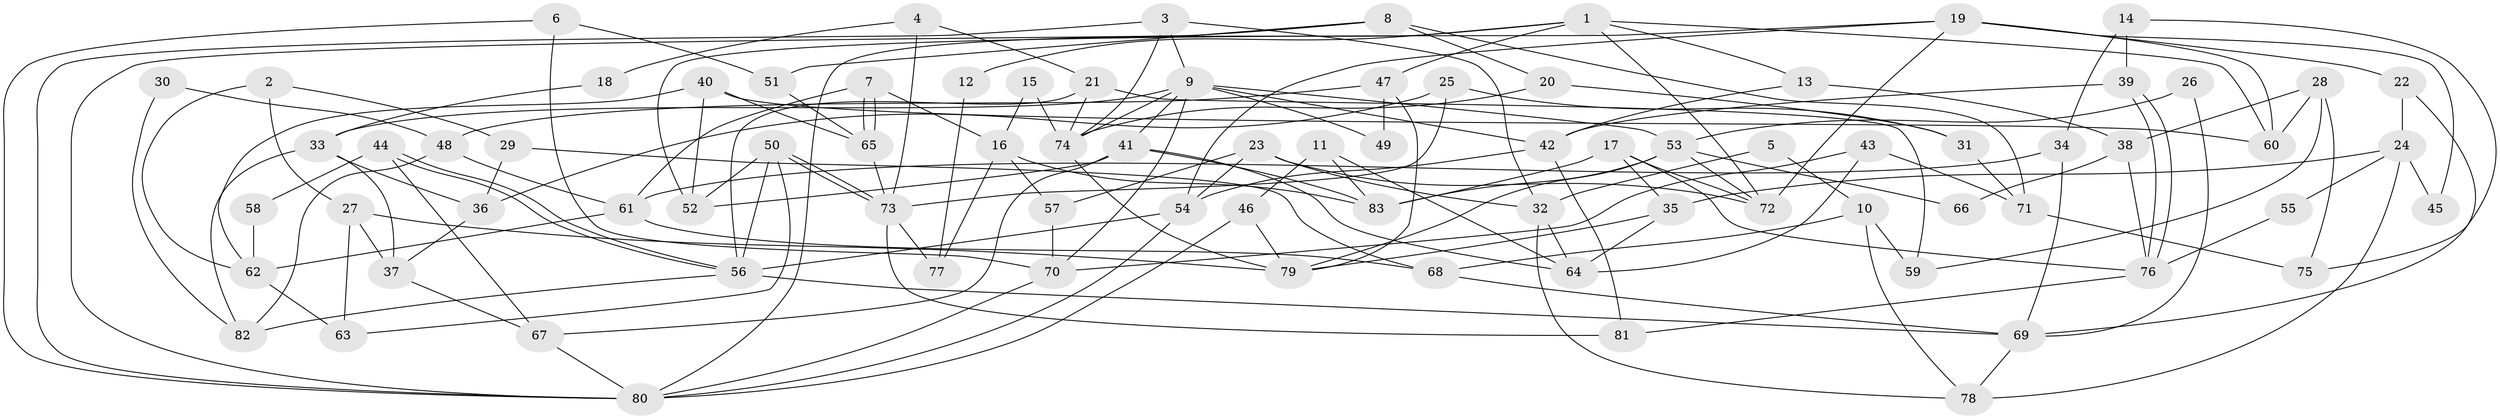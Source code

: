 // coarse degree distribution, {9: 0.15151515151515152, 3: 0.18181818181818182, 2: 0.09090909090909091, 6: 0.12121212121212122, 12: 0.030303030303030304, 5: 0.15151515151515152, 4: 0.09090909090909091, 7: 0.12121212121212122, 10: 0.030303030303030304, 8: 0.030303030303030304}
// Generated by graph-tools (version 1.1) at 2025/18/03/04/25 18:18:31]
// undirected, 83 vertices, 166 edges
graph export_dot {
graph [start="1"]
  node [color=gray90,style=filled];
  1;
  2;
  3;
  4;
  5;
  6;
  7;
  8;
  9;
  10;
  11;
  12;
  13;
  14;
  15;
  16;
  17;
  18;
  19;
  20;
  21;
  22;
  23;
  24;
  25;
  26;
  27;
  28;
  29;
  30;
  31;
  32;
  33;
  34;
  35;
  36;
  37;
  38;
  39;
  40;
  41;
  42;
  43;
  44;
  45;
  46;
  47;
  48;
  49;
  50;
  51;
  52;
  53;
  54;
  55;
  56;
  57;
  58;
  59;
  60;
  61;
  62;
  63;
  64;
  65;
  66;
  67;
  68;
  69;
  70;
  71;
  72;
  73;
  74;
  75;
  76;
  77;
  78;
  79;
  80;
  81;
  82;
  83;
  1 -- 60;
  1 -- 80;
  1 -- 12;
  1 -- 13;
  1 -- 47;
  1 -- 72;
  2 -- 27;
  2 -- 62;
  2 -- 29;
  3 -- 9;
  3 -- 80;
  3 -- 32;
  3 -- 74;
  4 -- 21;
  4 -- 73;
  4 -- 18;
  5 -- 32;
  5 -- 10;
  6 -- 80;
  6 -- 70;
  6 -- 51;
  7 -- 65;
  7 -- 65;
  7 -- 16;
  7 -- 61;
  8 -- 80;
  8 -- 51;
  8 -- 20;
  8 -- 71;
  9 -- 70;
  9 -- 74;
  9 -- 33;
  9 -- 41;
  9 -- 42;
  9 -- 49;
  9 -- 53;
  10 -- 68;
  10 -- 59;
  10 -- 78;
  11 -- 64;
  11 -- 46;
  11 -- 83;
  12 -- 77;
  13 -- 42;
  13 -- 38;
  14 -- 75;
  14 -- 39;
  14 -- 34;
  15 -- 16;
  15 -- 74;
  16 -- 83;
  16 -- 57;
  16 -- 77;
  17 -- 83;
  17 -- 72;
  17 -- 35;
  17 -- 76;
  18 -- 33;
  19 -- 52;
  19 -- 54;
  19 -- 22;
  19 -- 45;
  19 -- 60;
  19 -- 72;
  20 -- 74;
  20 -- 31;
  21 -- 56;
  21 -- 74;
  21 -- 59;
  22 -- 69;
  22 -- 24;
  23 -- 32;
  23 -- 72;
  23 -- 54;
  23 -- 57;
  24 -- 78;
  24 -- 35;
  24 -- 45;
  24 -- 55;
  25 -- 73;
  25 -- 36;
  25 -- 31;
  26 -- 69;
  26 -- 53;
  27 -- 79;
  27 -- 37;
  27 -- 63;
  28 -- 38;
  28 -- 60;
  28 -- 59;
  28 -- 75;
  29 -- 68;
  29 -- 36;
  30 -- 82;
  30 -- 48;
  31 -- 71;
  32 -- 64;
  32 -- 78;
  33 -- 82;
  33 -- 36;
  33 -- 37;
  34 -- 69;
  34 -- 61;
  35 -- 64;
  35 -- 79;
  36 -- 37;
  37 -- 67;
  38 -- 76;
  38 -- 66;
  39 -- 42;
  39 -- 76;
  39 -- 76;
  40 -- 52;
  40 -- 65;
  40 -- 60;
  40 -- 62;
  41 -- 83;
  41 -- 52;
  41 -- 64;
  41 -- 67;
  42 -- 54;
  42 -- 81;
  43 -- 64;
  43 -- 71;
  43 -- 70;
  44 -- 67;
  44 -- 56;
  44 -- 56;
  44 -- 58;
  46 -- 79;
  46 -- 80;
  47 -- 79;
  47 -- 48;
  47 -- 49;
  48 -- 61;
  48 -- 82;
  50 -- 73;
  50 -- 73;
  50 -- 63;
  50 -- 52;
  50 -- 56;
  51 -- 65;
  53 -- 72;
  53 -- 66;
  53 -- 79;
  53 -- 83;
  54 -- 56;
  54 -- 80;
  55 -- 76;
  56 -- 69;
  56 -- 82;
  57 -- 70;
  58 -- 62;
  61 -- 62;
  61 -- 68;
  62 -- 63;
  65 -- 73;
  67 -- 80;
  68 -- 69;
  69 -- 78;
  70 -- 80;
  71 -- 75;
  73 -- 81;
  73 -- 77;
  74 -- 79;
  76 -- 81;
}

